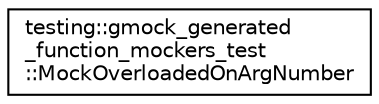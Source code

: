 digraph "クラス階層図"
{
  edge [fontname="Helvetica",fontsize="10",labelfontname="Helvetica",labelfontsize="10"];
  node [fontname="Helvetica",fontsize="10",shape=record];
  rankdir="LR";
  Node0 [label="testing::gmock_generated\l_function_mockers_test\l::MockOverloadedOnArgNumber",height=0.2,width=0.4,color="black", fillcolor="white", style="filled",URL="$d2/d0e/classtesting_1_1gmock__generated__function__mockers__test_1_1_mock_overloaded_on_arg_number.html"];
}
